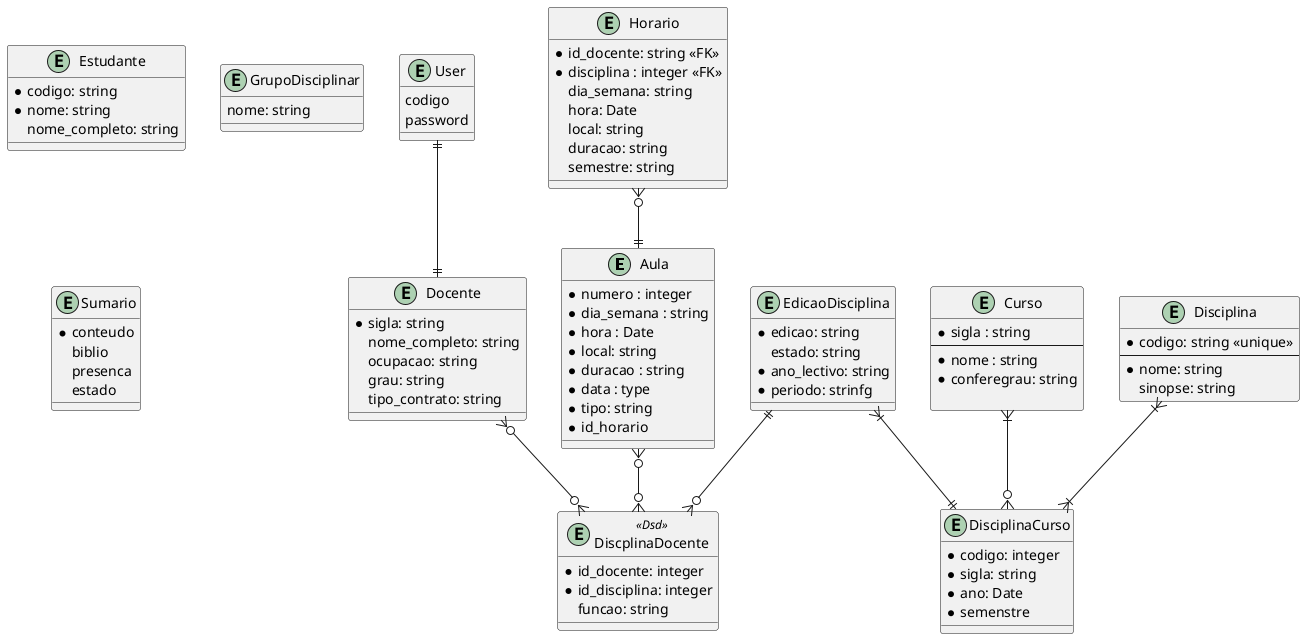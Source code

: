 @startuml webserver


entity Aula {

  * numero : integer
  * dia_semana : string
  * hora : Date
  * local: string
  * duracao : string
  * data : type
  * tipo: string
  * id_horario
}


entity Curso{
  * sigla : string
  --
  * nome : string
  * conferegrau: string

}

entity Disciplina {
  * codigo: string <<unique>>
  --
  * nome: string
   sinopse: string
}

entity Docente {
  * sigla: string
   nome_completo: string
   ocupacao: string
   grau: string
   tipo_contrato: string
}

entity DiscplinaDocente <<Dsd>>{
  * id_docente: integer
  * id_disciplina: integer
   funcao: string
}


entity EdicaoDisciplina {
  * edicao: string
  estado: string
  * ano_lectivo: string
  * periodo: strinfg
}

entity Estudante {
  * codigo: string
  * nome: string
  nome_completo: string
}

entity GrupoDisciplinar{
  nome: string
}

entity Horario {
  * id_docente: string <<FK>>
  * disciplina : integer <<FK>>
  dia_semana: string
  hora: Date
  local: string
  duracao: string
  semestre: string

}

entity Sumario {
  * conteudo
  biblio
  presenca
  estado
}

entity User {
  codigo
  password
}


entity DisciplinaCurso{
  * codigo: integer
  * sigla: string
  * ano: Date
  * semenstre

}


User ||--|| Docente
Docente }o--o{ DiscplinaDocente
EdicaoDisciplina ||--o{ DiscplinaDocente
Aula }o--o{ DiscplinaDocente

Horario }o--|| Aula

Curso }|--o{ DisciplinaCurso
Disciplina }|--|{ DisciplinaCurso

EdicaoDisciplina }|--|| DisciplinaCurso

@enduml